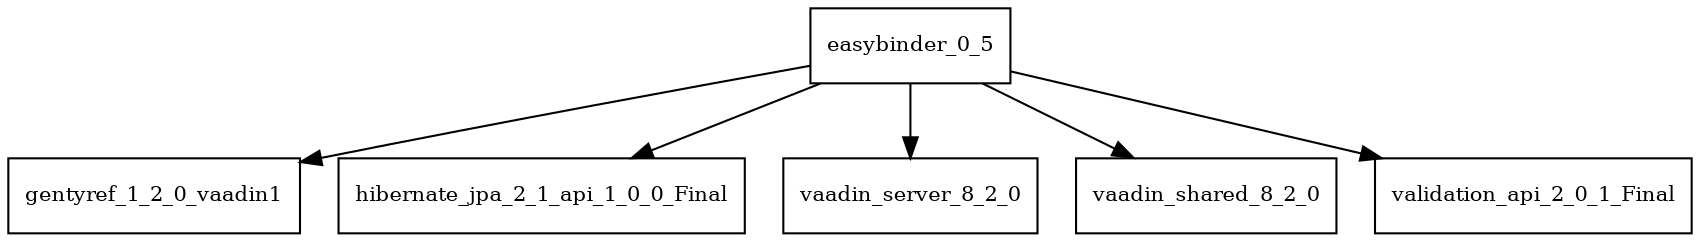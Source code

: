 digraph easybinder_0_5_dependencies {
  node [shape = box, fontsize=10.0];
  easybinder_0_5 -> gentyref_1_2_0_vaadin1;
  easybinder_0_5 -> hibernate_jpa_2_1_api_1_0_0_Final;
  easybinder_0_5 -> vaadin_server_8_2_0;
  easybinder_0_5 -> vaadin_shared_8_2_0;
  easybinder_0_5 -> validation_api_2_0_1_Final;
}
